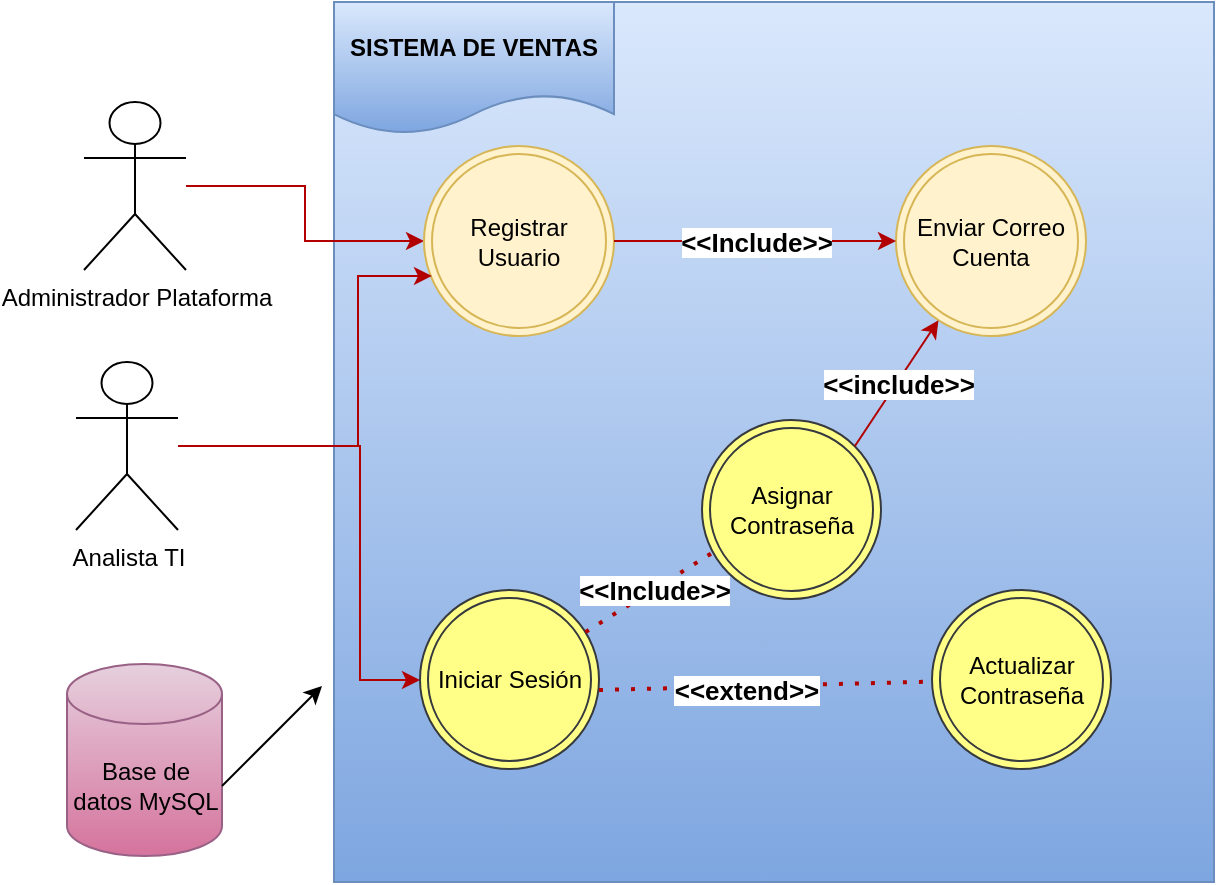 <mxfile version="24.7.6">
  <diagram name="Página-1" id="rlTbjxcA8UzOGPKegKic">
    <mxGraphModel dx="880" dy="468" grid="0" gridSize="10" guides="1" tooltips="1" connect="1" arrows="1" fold="1" page="1" pageScale="1" pageWidth="827" pageHeight="1169" math="0" shadow="0">
      <root>
        <mxCell id="0" />
        <mxCell id="1" parent="0" />
        <mxCell id="0MchEkT6NV34sEj7a_se-1" value="" style="whiteSpace=wrap;html=1;aspect=fixed;fillColor=#dae8fc;strokeColor=#6c8ebf;gradientColor=#7ea6e0;" vertex="1" parent="1">
          <mxGeometry x="180" y="40" width="440" height="440" as="geometry" />
        </mxCell>
        <mxCell id="0MchEkT6NV34sEj7a_se-2" value="SISTEMA DE VENTAS" style="shape=document;whiteSpace=wrap;html=1;boundedLbl=1;fontStyle=1;labelBackgroundColor=none;fillColor=#dae8fc;strokeColor=#6c8ebf;gradientColor=#7ea6e0;" vertex="1" parent="1">
          <mxGeometry x="180" y="40" width="140" height="66" as="geometry" />
        </mxCell>
        <mxCell id="0MchEkT6NV34sEj7a_se-11" style="edgeStyle=orthogonalEdgeStyle;rounded=0;orthogonalLoop=1;jettySize=auto;html=1;fillColor=#e51400;strokeColor=#B20000;" edge="1" parent="1" source="0MchEkT6NV34sEj7a_se-3" target="0MchEkT6NV34sEj7a_se-10">
          <mxGeometry relative="1" as="geometry" />
        </mxCell>
        <mxCell id="0MchEkT6NV34sEj7a_se-3" value="Administrador Plataforma" style="shape=umlActor;verticalLabelPosition=bottom;verticalAlign=top;html=1;outlineConnect=0;" vertex="1" parent="1">
          <mxGeometry x="55" y="90" width="51" height="84" as="geometry" />
        </mxCell>
        <mxCell id="0MchEkT6NV34sEj7a_se-29" style="edgeStyle=orthogonalEdgeStyle;rounded=0;orthogonalLoop=1;jettySize=auto;html=1;fillColor=#e51400;strokeColor=#B20000;" edge="1" parent="1" source="0MchEkT6NV34sEj7a_se-4" target="0MchEkT6NV34sEj7a_se-13">
          <mxGeometry relative="1" as="geometry">
            <Array as="points">
              <mxPoint x="193" y="262" />
              <mxPoint x="193" y="379" />
            </Array>
          </mxGeometry>
        </mxCell>
        <mxCell id="0MchEkT6NV34sEj7a_se-4" value="Analista TI" style="shape=umlActor;verticalLabelPosition=bottom;verticalAlign=top;html=1;outlineConnect=0;" vertex="1" parent="1">
          <mxGeometry x="51" y="220" width="51" height="84" as="geometry" />
        </mxCell>
        <mxCell id="0MchEkT6NV34sEj7a_se-10" value="Registrar Usuario" style="ellipse;shape=doubleEllipse;whiteSpace=wrap;html=1;aspect=fixed;fillColor=#fff2cc;strokeColor=#d6b656;" vertex="1" parent="1">
          <mxGeometry x="225" y="112" width="95" height="95" as="geometry" />
        </mxCell>
        <mxCell id="0MchEkT6NV34sEj7a_se-12" style="edgeStyle=orthogonalEdgeStyle;rounded=0;orthogonalLoop=1;jettySize=auto;html=1;entryX=0.042;entryY=0.684;entryDx=0;entryDy=0;entryPerimeter=0;fillColor=#e51400;strokeColor=#B20000;" edge="1" parent="1" source="0MchEkT6NV34sEj7a_se-4" target="0MchEkT6NV34sEj7a_se-10">
          <mxGeometry relative="1" as="geometry">
            <Array as="points">
              <mxPoint x="192" y="262" />
              <mxPoint x="192" y="177" />
            </Array>
          </mxGeometry>
        </mxCell>
        <mxCell id="0MchEkT6NV34sEj7a_se-13" value="Iniciar Sesión" style="ellipse;shape=doubleEllipse;whiteSpace=wrap;html=1;aspect=fixed;fillColor=#ffff88;strokeColor=#36393d;" vertex="1" parent="1">
          <mxGeometry x="223" y="334" width="89.5" height="89.5" as="geometry" />
        </mxCell>
        <mxCell id="0MchEkT6NV34sEj7a_se-17" value="Enviar Correo Cuenta" style="ellipse;shape=doubleEllipse;whiteSpace=wrap;html=1;aspect=fixed;fillColor=#fff2cc;strokeColor=#d6b656;" vertex="1" parent="1">
          <mxGeometry x="461" y="112" width="95" height="95" as="geometry" />
        </mxCell>
        <mxCell id="0MchEkT6NV34sEj7a_se-18" value="zz" style="endArrow=classic;html=1;rounded=0;exitX=1;exitY=0.5;exitDx=0;exitDy=0;fillColor=#e51400;strokeColor=#B20000;" edge="1" parent="1" source="0MchEkT6NV34sEj7a_se-10" target="0MchEkT6NV34sEj7a_se-17">
          <mxGeometry relative="1" as="geometry">
            <mxPoint x="362" y="243" as="sourcePoint" />
            <mxPoint x="462" y="243" as="targetPoint" />
          </mxGeometry>
        </mxCell>
        <mxCell id="0MchEkT6NV34sEj7a_se-19" value="&amp;lt;&amp;lt;Include&amp;gt;&amp;gt;" style="edgeLabel;resizable=0;html=1;;align=center;verticalAlign=middle;fontSize=13;fontStyle=1" connectable="0" vertex="1" parent="0MchEkT6NV34sEj7a_se-18">
          <mxGeometry relative="1" as="geometry" />
        </mxCell>
        <mxCell id="0MchEkT6NV34sEj7a_se-21" value="Asignar Contraseña" style="ellipse;shape=doubleEllipse;whiteSpace=wrap;html=1;aspect=fixed;fillColor=#ffff88;strokeColor=#36393d;" vertex="1" parent="1">
          <mxGeometry x="364" y="249" width="89.5" height="89.5" as="geometry" />
        </mxCell>
        <mxCell id="0MchEkT6NV34sEj7a_se-22" value="" style="endArrow=classic;html=1;rounded=0;exitX=1;exitY=0;exitDx=0;exitDy=0;fillColor=#e51400;strokeColor=#B20000;" edge="1" parent="1" source="0MchEkT6NV34sEj7a_se-21" target="0MchEkT6NV34sEj7a_se-17">
          <mxGeometry width="50" height="50" relative="1" as="geometry">
            <mxPoint x="463" y="282" as="sourcePoint" />
            <mxPoint x="384" y="212" as="targetPoint" />
          </mxGeometry>
        </mxCell>
        <mxCell id="0MchEkT6NV34sEj7a_se-23" value="&amp;lt;&amp;lt;include&amp;gt;&amp;gt;" style="edgeLabel;html=1;align=center;verticalAlign=middle;resizable=0;points=[];fontSize=13;fontStyle=1" vertex="1" connectable="0" parent="0MchEkT6NV34sEj7a_se-22">
          <mxGeometry x="0.006" y="-1" relative="1" as="geometry">
            <mxPoint as="offset" />
          </mxGeometry>
        </mxCell>
        <mxCell id="0MchEkT6NV34sEj7a_se-25" value="" style="endArrow=none;dashed=1;html=1;dashPattern=1 3;strokeWidth=2;rounded=0;entryX=0.101;entryY=0.715;entryDx=0;entryDy=0;entryPerimeter=0;fillColor=#e51400;strokeColor=#B20000;" edge="1" parent="1" source="0MchEkT6NV34sEj7a_se-13" target="0MchEkT6NV34sEj7a_se-21">
          <mxGeometry width="50" height="50" relative="1" as="geometry">
            <mxPoint x="339" y="363" as="sourcePoint" />
            <mxPoint x="389" y="313" as="targetPoint" />
          </mxGeometry>
        </mxCell>
        <mxCell id="0MchEkT6NV34sEj7a_se-28" value="&amp;lt;&amp;lt;Include&amp;gt;&amp;gt;" style="edgeLabel;html=1;align=center;verticalAlign=middle;resizable=0;points=[];fontSize=13;fontStyle=1" vertex="1" connectable="0" parent="0MchEkT6NV34sEj7a_se-25">
          <mxGeometry x="0.018" relative="1" as="geometry">
            <mxPoint as="offset" />
          </mxGeometry>
        </mxCell>
        <mxCell id="0MchEkT6NV34sEj7a_se-30" value="Base de datos MySQL" style="shape=cylinder3;whiteSpace=wrap;html=1;boundedLbl=1;backgroundOutline=1;size=15;fillColor=#e6d0de;strokeColor=#996185;gradientColor=#d5739d;" vertex="1" parent="1">
          <mxGeometry x="46.5" y="371" width="77.5" height="96" as="geometry" />
        </mxCell>
        <mxCell id="0MchEkT6NV34sEj7a_se-31" value="" style="endArrow=classic;html=1;rounded=0;" edge="1" parent="1">
          <mxGeometry width="50" height="50" relative="1" as="geometry">
            <mxPoint x="124" y="432" as="sourcePoint" />
            <mxPoint x="174" y="382" as="targetPoint" />
          </mxGeometry>
        </mxCell>
        <mxCell id="0MchEkT6NV34sEj7a_se-34" value="Actualizar Contraseña" style="ellipse;shape=doubleEllipse;whiteSpace=wrap;html=1;aspect=fixed;fillColor=#ffff88;strokeColor=#36393d;" vertex="1" parent="1">
          <mxGeometry x="479" y="334" width="89.5" height="89.5" as="geometry" />
        </mxCell>
        <mxCell id="0MchEkT6NV34sEj7a_se-36" value="" style="endArrow=none;dashed=1;html=1;dashPattern=1 3;strokeWidth=2;rounded=0;fillColor=#e51400;strokeColor=#B20000;" edge="1" parent="1" target="0MchEkT6NV34sEj7a_se-34">
          <mxGeometry width="50" height="50" relative="1" as="geometry">
            <mxPoint x="312.5" y="384" as="sourcePoint" />
            <mxPoint x="362.5" y="334" as="targetPoint" />
          </mxGeometry>
        </mxCell>
        <mxCell id="0MchEkT6NV34sEj7a_se-37" value="&amp;lt;&amp;lt;extend&amp;gt;&amp;gt;" style="edgeLabel;html=1;align=center;verticalAlign=middle;resizable=0;points=[];fontStyle=1;fontSize=13;" vertex="1" connectable="0" parent="0MchEkT6NV34sEj7a_se-36">
          <mxGeometry x="-0.118" y="-2" relative="1" as="geometry">
            <mxPoint as="offset" />
          </mxGeometry>
        </mxCell>
      </root>
    </mxGraphModel>
  </diagram>
</mxfile>
